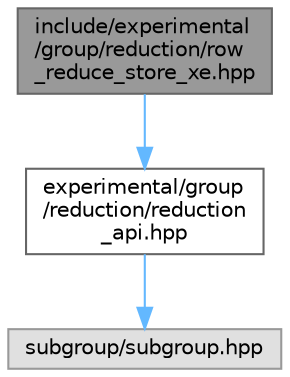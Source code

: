 digraph "include/experimental/group/reduction/row_reduce_store_xe.hpp"
{
 // LATEX_PDF_SIZE
  bgcolor="transparent";
  edge [fontname=Helvetica,fontsize=10,labelfontname=Helvetica,labelfontsize=10];
  node [fontname=Helvetica,fontsize=10,shape=box,height=0.2,width=0.4];
  Node1 [id="Node000001",label="include/experimental\l/group/reduction/row\l_reduce_store_xe.hpp",height=0.2,width=0.4,color="gray40", fillcolor="grey60", style="filled", fontcolor="black",tooltip="C++ API."];
  Node1 -> Node2 [id="edge1_Node000001_Node000002",color="steelblue1",style="solid",tooltip=" "];
  Node2 [id="Node000002",label="experimental/group\l/reduction/reduction\l_api.hpp",height=0.2,width=0.4,color="grey40", fillcolor="white", style="filled",URL="$experimental_2group_2reduction_2reduction__api_8hpp.html",tooltip="C++ API."];
  Node2 -> Node3 [id="edge2_Node000002_Node000003",color="steelblue1",style="solid",tooltip=" "];
  Node3 [id="Node000003",label="subgroup/subgroup.hpp",height=0.2,width=0.4,color="grey60", fillcolor="#E0E0E0", style="filled",tooltip=" "];
}
